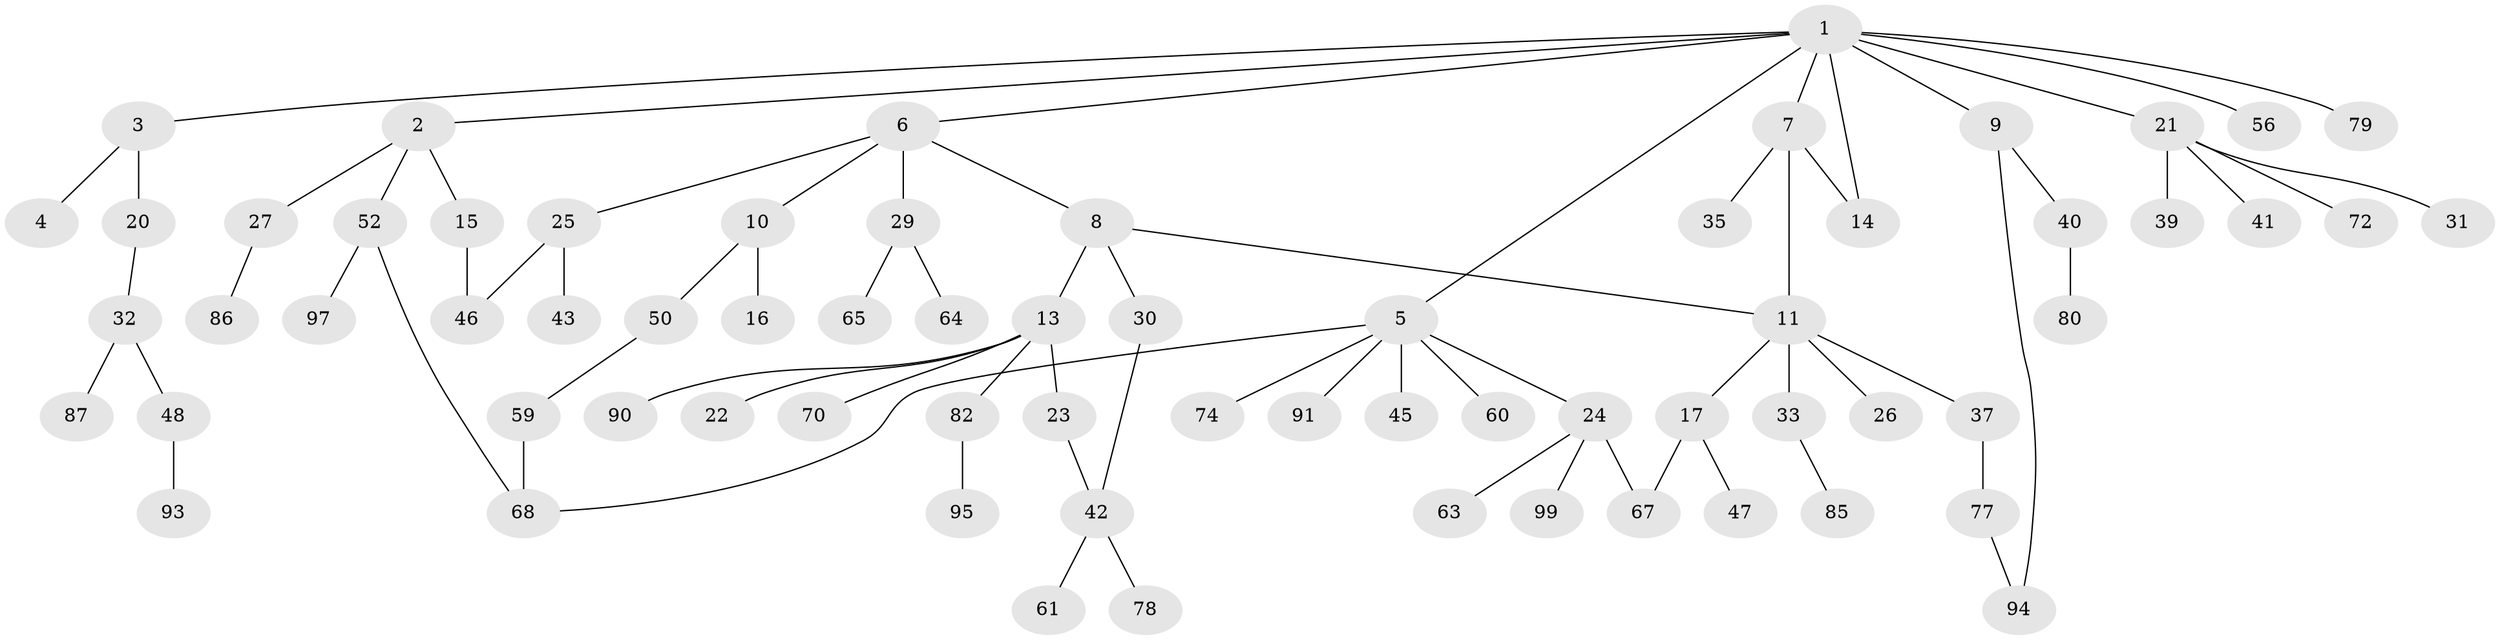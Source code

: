 // original degree distribution, {10: 0.01, 5: 0.01, 4: 0.08, 2: 0.29, 7: 0.02, 6: 0.02, 3: 0.13, 1: 0.44}
// Generated by graph-tools (version 1.1) at 2025/10/02/27/25 16:10:52]
// undirected, 69 vertices, 76 edges
graph export_dot {
graph [start="1"]
  node [color=gray90,style=filled];
  1 [super="+58"];
  2 [super="+73"];
  3 [super="+66"];
  4 [super="+38"];
  5 [super="+18"];
  6 [super="+36"];
  7;
  8 [super="+54"];
  9;
  10 [super="+12"];
  11 [super="+57"];
  13 [super="+19"];
  14 [super="+96"];
  15;
  16 [super="+89"];
  17 [super="+92"];
  20 [super="+100"];
  21 [super="+28"];
  22;
  23 [super="+81"];
  24 [super="+44"];
  25;
  26 [super="+49"];
  27;
  29 [super="+62"];
  30;
  31;
  32 [super="+34"];
  33;
  35;
  37 [super="+55"];
  39;
  40;
  41;
  42 [super="+51"];
  43 [super="+69"];
  45;
  46 [super="+71"];
  47;
  48;
  50;
  52 [super="+53"];
  56 [super="+76"];
  59 [super="+88"];
  60;
  61;
  63 [super="+83"];
  64;
  65;
  67 [super="+84"];
  68 [super="+75"];
  70;
  72;
  74;
  77 [super="+98"];
  78;
  79;
  80;
  82;
  85;
  86;
  87;
  90;
  91;
  93;
  94;
  95;
  97;
  99;
  1 -- 2;
  1 -- 3;
  1 -- 5;
  1 -- 6;
  1 -- 7;
  1 -- 9;
  1 -- 21;
  1 -- 56;
  1 -- 79;
  1 -- 14;
  2 -- 15;
  2 -- 27;
  2 -- 52;
  3 -- 4;
  3 -- 20;
  5 -- 24;
  5 -- 45;
  5 -- 60;
  5 -- 68;
  5 -- 74;
  5 -- 91;
  6 -- 8;
  6 -- 10;
  6 -- 25;
  6 -- 29;
  7 -- 11;
  7 -- 14;
  7 -- 35;
  8 -- 13;
  8 -- 30;
  8 -- 11;
  9 -- 40;
  9 -- 94;
  10 -- 50;
  10 -- 16;
  11 -- 17;
  11 -- 26;
  11 -- 33;
  11 -- 37;
  13 -- 22;
  13 -- 23;
  13 -- 82;
  13 -- 90;
  13 -- 70;
  15 -- 46;
  17 -- 47;
  17 -- 67;
  20 -- 32;
  21 -- 39;
  21 -- 72;
  21 -- 41;
  21 -- 31;
  23 -- 42;
  24 -- 99;
  24 -- 67;
  24 -- 63;
  25 -- 43;
  25 -- 46;
  27 -- 86;
  29 -- 64;
  29 -- 65;
  30 -- 42;
  32 -- 48;
  32 -- 87;
  33 -- 85;
  37 -- 77;
  40 -- 80;
  42 -- 61;
  42 -- 78;
  48 -- 93;
  50 -- 59;
  52 -- 68;
  52 -- 97;
  59 -- 68;
  77 -- 94;
  82 -- 95;
}
